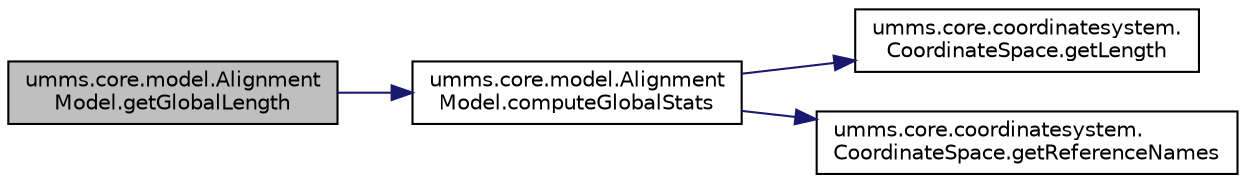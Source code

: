digraph "umms.core.model.AlignmentModel.getGlobalLength"
{
  edge [fontname="Helvetica",fontsize="10",labelfontname="Helvetica",labelfontsize="10"];
  node [fontname="Helvetica",fontsize="10",shape=record];
  rankdir="LR";
  Node1 [label="umms.core.model.Alignment\lModel.getGlobalLength",height=0.2,width=0.4,color="black", fillcolor="grey75", style="filled" fontcolor="black"];
  Node1 -> Node2 [color="midnightblue",fontsize="10",style="solid",fontname="Helvetica"];
  Node2 [label="umms.core.model.Alignment\lModel.computeGlobalStats",height=0.2,width=0.4,color="black", fillcolor="white", style="filled",URL="$classumms_1_1core_1_1model_1_1_alignment_model.html#ae1bdf3b93c959ea459a07c8b781913c9"];
  Node2 -> Node3 [color="midnightblue",fontsize="10",style="solid",fontname="Helvetica"];
  Node3 [label="umms.core.coordinatesystem.\lCoordinateSpace.getLength",height=0.2,width=0.4,color="black", fillcolor="white", style="filled",URL="$interfaceumms_1_1core_1_1coordinatesystem_1_1_coordinate_space.html#a5a1a16d1a6043ea09efe1084b5a9c84c"];
  Node2 -> Node4 [color="midnightblue",fontsize="10",style="solid",fontname="Helvetica"];
  Node4 [label="umms.core.coordinatesystem.\lCoordinateSpace.getReferenceNames",height=0.2,width=0.4,color="black", fillcolor="white", style="filled",URL="$interfaceumms_1_1core_1_1coordinatesystem_1_1_coordinate_space.html#ac00dc2e5986d067615d65301bc93a63b"];
}
